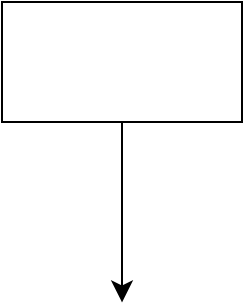 <mxfile version="26.0.2">
  <diagram name="Page-1" id="op4eCRWkW-NVEnou4iYH">
    <mxGraphModel dx="522" dy="597" grid="0" gridSize="10" guides="1" tooltips="1" connect="1" arrows="1" fold="1" page="0" pageScale="1" pageWidth="850" pageHeight="1100" math="0" shadow="0">
      <root>
        <mxCell id="0" />
        <mxCell id="1" parent="0" />
        <mxCell id="gvPGxAll55-wUU1etdP--2" style="edgeStyle=none;curved=1;rounded=0;orthogonalLoop=1;jettySize=auto;html=1;fontSize=12;startSize=8;endSize=8;" edge="1" parent="1" source="gvPGxAll55-wUU1etdP--1">
          <mxGeometry relative="1" as="geometry">
            <mxPoint x="197" y="173.2" as="targetPoint" />
          </mxGeometry>
        </mxCell>
        <mxCell id="gvPGxAll55-wUU1etdP--1" value="" style="rounded=0;whiteSpace=wrap;html=1;" vertex="1" parent="1">
          <mxGeometry x="137" y="23" width="120" height="60" as="geometry" />
        </mxCell>
      </root>
    </mxGraphModel>
  </diagram>
</mxfile>
